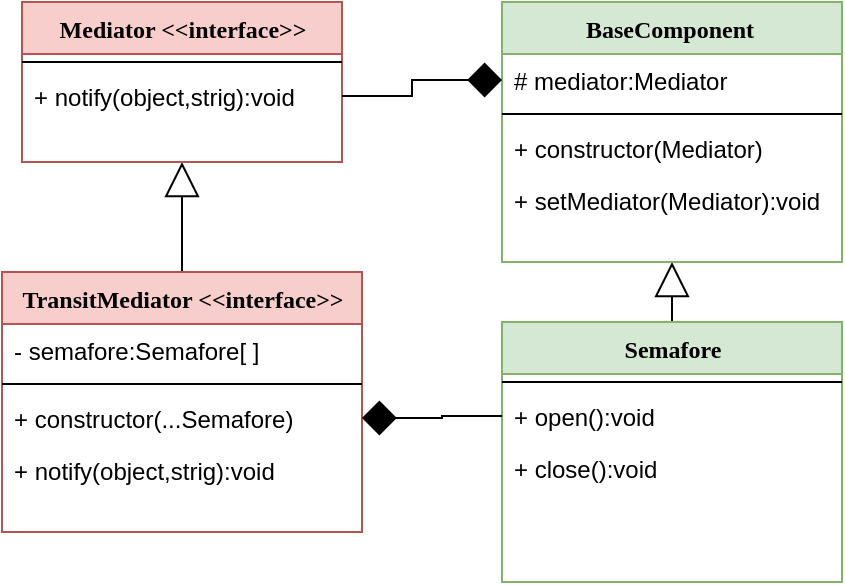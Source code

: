 <mxfile version="14.1.1" type="device"><diagram name="Page-1" id="9f46799a-70d6-7492-0946-bef42562c5a5"><mxGraphModel dx="1374" dy="774" grid="1" gridSize="10" guides="1" tooltips="1" connect="1" arrows="1" fold="1" page="1" pageScale="1" pageWidth="1100" pageHeight="850" background="#ffffff" math="0" shadow="0"><root><mxCell id="0"/><mxCell id="1" parent="0"/><mxCell id="mmd1kzvs-h14evGiI4r_-105" style="edgeStyle=orthogonalEdgeStyle;rounded=0;orthogonalLoop=1;jettySize=auto;html=1;exitX=0.5;exitY=1;exitDx=0;exitDy=0;entryX=0.5;entryY=0;entryDx=0;entryDy=0;startArrow=block;startFill=0;startSize=15;endArrow=none;endFill=0;" edge="1" parent="1" source="mmd1kzvs-h14evGiI4r_-77" target="mmd1kzvs-h14evGiI4r_-84"><mxGeometry relative="1" as="geometry"/></mxCell><mxCell id="mmd1kzvs-h14evGiI4r_-77" value="Mediator &amp;lt;&amp;lt;interface&amp;gt;&amp;gt;" style="swimlane;html=1;fontStyle=1;align=center;verticalAlign=top;childLayout=stackLayout;horizontal=1;startSize=26;horizontalStack=0;resizeParent=1;resizeLast=0;collapsible=1;marginBottom=0;swimlaneFillColor=#ffffff;rounded=0;shadow=0;comic=0;labelBackgroundColor=none;strokeWidth=1;fillColor=#f8cecc;fontFamily=Verdana;fontSize=12;strokeColor=#b85450;" vertex="1" parent="1"><mxGeometry x="270" y="160" width="160" height="80" as="geometry"/></mxCell><mxCell id="mmd1kzvs-h14evGiI4r_-78" value="" style="line;html=1;strokeWidth=1;fillColor=none;align=left;verticalAlign=middle;spacingTop=-1;spacingLeft=3;spacingRight=3;rotatable=0;labelPosition=right;points=[];portConstraint=eastwest;" vertex="1" parent="mmd1kzvs-h14evGiI4r_-77"><mxGeometry y="26" width="160" height="8" as="geometry"/></mxCell><mxCell id="mmd1kzvs-h14evGiI4r_-88" value="+ notify(object,strig):void" style="text;html=1;strokeColor=none;fillColor=none;align=left;verticalAlign=top;spacingLeft=4;spacingRight=4;whiteSpace=wrap;overflow=hidden;rotatable=0;points=[[0,0.5],[1,0.5]];portConstraint=eastwest;" vertex="1" parent="mmd1kzvs-h14evGiI4r_-77"><mxGeometry y="34" width="160" height="26" as="geometry"/></mxCell><mxCell id="mmd1kzvs-h14evGiI4r_-84" value="TransitMediator &amp;lt;&amp;lt;interface&amp;gt;&amp;gt;" style="swimlane;html=1;fontStyle=1;align=center;verticalAlign=top;childLayout=stackLayout;horizontal=1;startSize=26;horizontalStack=0;resizeParent=1;resizeLast=0;collapsible=1;marginBottom=0;swimlaneFillColor=#ffffff;rounded=0;shadow=0;comic=0;labelBackgroundColor=none;strokeWidth=1;fillColor=#f8cecc;fontFamily=Verdana;fontSize=12;strokeColor=#b85450;" vertex="1" parent="1"><mxGeometry x="260" y="295" width="180" height="130" as="geometry"/></mxCell><mxCell id="mmd1kzvs-h14evGiI4r_-87" value="- semafore:Semafore[ ]" style="text;html=1;strokeColor=none;fillColor=none;align=left;verticalAlign=top;spacingLeft=4;spacingRight=4;whiteSpace=wrap;overflow=hidden;rotatable=0;points=[[0,0.5],[1,0.5]];portConstraint=eastwest;" vertex="1" parent="mmd1kzvs-h14evGiI4r_-84"><mxGeometry y="26" width="180" height="26" as="geometry"/></mxCell><mxCell id="mmd1kzvs-h14evGiI4r_-85" value="" style="line;html=1;strokeWidth=1;fillColor=none;align=left;verticalAlign=middle;spacingTop=-1;spacingLeft=3;spacingRight=3;rotatable=0;labelPosition=right;points=[];portConstraint=eastwest;" vertex="1" parent="mmd1kzvs-h14evGiI4r_-84"><mxGeometry y="52" width="180" height="8" as="geometry"/></mxCell><mxCell id="mmd1kzvs-h14evGiI4r_-86" value="+ constructor(...Semafore)" style="text;html=1;strokeColor=none;fillColor=none;align=left;verticalAlign=top;spacingLeft=4;spacingRight=4;whiteSpace=wrap;overflow=hidden;rotatable=0;points=[[0,0.5],[1,0.5]];portConstraint=eastwest;" vertex="1" parent="mmd1kzvs-h14evGiI4r_-84"><mxGeometry y="60" width="180" height="26" as="geometry"/></mxCell><mxCell id="mmd1kzvs-h14evGiI4r_-79" value="+ notify(object,strig):void" style="text;html=1;strokeColor=none;fillColor=none;align=left;verticalAlign=top;spacingLeft=4;spacingRight=4;whiteSpace=wrap;overflow=hidden;rotatable=0;points=[[0,0.5],[1,0.5]];portConstraint=eastwest;" vertex="1" parent="mmd1kzvs-h14evGiI4r_-84"><mxGeometry y="86" width="180" height="26" as="geometry"/></mxCell><mxCell id="mmd1kzvs-h14evGiI4r_-104" style="edgeStyle=orthogonalEdgeStyle;rounded=0;orthogonalLoop=1;jettySize=auto;html=1;exitX=0.5;exitY=1;exitDx=0;exitDy=0;entryX=0.5;entryY=0;entryDx=0;entryDy=0;startArrow=block;startFill=0;startSize=15;endArrow=none;endFill=0;" edge="1" parent="1" source="mmd1kzvs-h14evGiI4r_-89" target="mmd1kzvs-h14evGiI4r_-99"><mxGeometry relative="1" as="geometry"/></mxCell><mxCell id="mmd1kzvs-h14evGiI4r_-89" value="BaseComponent&amp;nbsp;" style="swimlane;html=1;fontStyle=1;align=center;verticalAlign=top;childLayout=stackLayout;horizontal=1;startSize=26;horizontalStack=0;resizeParent=1;resizeLast=0;collapsible=1;marginBottom=0;swimlaneFillColor=#ffffff;rounded=0;shadow=0;comic=0;labelBackgroundColor=none;strokeWidth=1;fillColor=#d5e8d4;fontFamily=Verdana;fontSize=12;strokeColor=#82b366;" vertex="1" parent="1"><mxGeometry x="510" y="160" width="170" height="130" as="geometry"/></mxCell><mxCell id="mmd1kzvs-h14evGiI4r_-90" value="# mediator:Mediator" style="text;html=1;strokeColor=none;fillColor=none;align=left;verticalAlign=top;spacingLeft=4;spacingRight=4;whiteSpace=wrap;overflow=hidden;rotatable=0;points=[[0,0.5],[1,0.5]];portConstraint=eastwest;" vertex="1" parent="mmd1kzvs-h14evGiI4r_-89"><mxGeometry y="26" width="170" height="26" as="geometry"/></mxCell><mxCell id="mmd1kzvs-h14evGiI4r_-91" value="" style="line;html=1;strokeWidth=1;fillColor=none;align=left;verticalAlign=middle;spacingTop=-1;spacingLeft=3;spacingRight=3;rotatable=0;labelPosition=right;points=[];portConstraint=eastwest;" vertex="1" parent="mmd1kzvs-h14evGiI4r_-89"><mxGeometry y="52" width="170" height="8" as="geometry"/></mxCell><mxCell id="mmd1kzvs-h14evGiI4r_-92" value="+ constructor(Mediator)" style="text;html=1;strokeColor=none;fillColor=none;align=left;verticalAlign=top;spacingLeft=4;spacingRight=4;whiteSpace=wrap;overflow=hidden;rotatable=0;points=[[0,0.5],[1,0.5]];portConstraint=eastwest;" vertex="1" parent="mmd1kzvs-h14evGiI4r_-89"><mxGeometry y="60" width="170" height="26" as="geometry"/></mxCell><mxCell id="mmd1kzvs-h14evGiI4r_-93" value="+ setMediator(Mediator):void" style="text;html=1;strokeColor=none;fillColor=none;align=left;verticalAlign=top;spacingLeft=4;spacingRight=4;whiteSpace=wrap;overflow=hidden;rotatable=0;points=[[0,0.5],[1,0.5]];portConstraint=eastwest;" vertex="1" parent="mmd1kzvs-h14evGiI4r_-89"><mxGeometry y="86" width="170" height="26" as="geometry"/></mxCell><mxCell id="mmd1kzvs-h14evGiI4r_-99" value="Semafore" style="swimlane;html=1;fontStyle=1;align=center;verticalAlign=top;childLayout=stackLayout;horizontal=1;startSize=26;horizontalStack=0;resizeParent=1;resizeLast=0;collapsible=1;marginBottom=0;swimlaneFillColor=#ffffff;rounded=0;shadow=0;comic=0;labelBackgroundColor=none;strokeWidth=1;fillColor=#d5e8d4;fontFamily=Verdana;fontSize=12;strokeColor=#82b366;" vertex="1" parent="1"><mxGeometry x="510" y="320" width="170" height="130" as="geometry"/></mxCell><mxCell id="mmd1kzvs-h14evGiI4r_-101" value="" style="line;html=1;strokeWidth=1;fillColor=none;align=left;verticalAlign=middle;spacingTop=-1;spacingLeft=3;spacingRight=3;rotatable=0;labelPosition=right;points=[];portConstraint=eastwest;" vertex="1" parent="mmd1kzvs-h14evGiI4r_-99"><mxGeometry y="26" width="170" height="8" as="geometry"/></mxCell><mxCell id="mmd1kzvs-h14evGiI4r_-102" value="+ open():void" style="text;html=1;strokeColor=none;fillColor=none;align=left;verticalAlign=top;spacingLeft=4;spacingRight=4;whiteSpace=wrap;overflow=hidden;rotatable=0;points=[[0,0.5],[1,0.5]];portConstraint=eastwest;" vertex="1" parent="mmd1kzvs-h14evGiI4r_-99"><mxGeometry y="34" width="170" height="26" as="geometry"/></mxCell><mxCell id="mmd1kzvs-h14evGiI4r_-103" value="+ close():void" style="text;html=1;strokeColor=none;fillColor=none;align=left;verticalAlign=top;spacingLeft=4;spacingRight=4;whiteSpace=wrap;overflow=hidden;rotatable=0;points=[[0,0.5],[1,0.5]];portConstraint=eastwest;" vertex="1" parent="mmd1kzvs-h14evGiI4r_-99"><mxGeometry y="60" width="170" height="26" as="geometry"/></mxCell><mxCell id="mmd1kzvs-h14evGiI4r_-106" style="edgeStyle=orthogonalEdgeStyle;rounded=0;orthogonalLoop=1;jettySize=auto;html=1;exitX=1;exitY=0.5;exitDx=0;exitDy=0;entryX=0;entryY=0.5;entryDx=0;entryDy=0;startArrow=diamond;startFill=1;startSize=15;endArrow=none;endFill=0;" edge="1" parent="1" source="mmd1kzvs-h14evGiI4r_-86" target="mmd1kzvs-h14evGiI4r_-102"><mxGeometry relative="1" as="geometry"/></mxCell><mxCell id="mmd1kzvs-h14evGiI4r_-107" style="edgeStyle=orthogonalEdgeStyle;rounded=0;orthogonalLoop=1;jettySize=auto;html=1;exitX=0;exitY=0.5;exitDx=0;exitDy=0;entryX=1;entryY=0.5;entryDx=0;entryDy=0;startArrow=diamond;startFill=1;startSize=15;endArrow=none;endFill=0;" edge="1" parent="1" source="mmd1kzvs-h14evGiI4r_-90" target="mmd1kzvs-h14evGiI4r_-88"><mxGeometry relative="1" as="geometry"/></mxCell></root></mxGraphModel></diagram></mxfile>